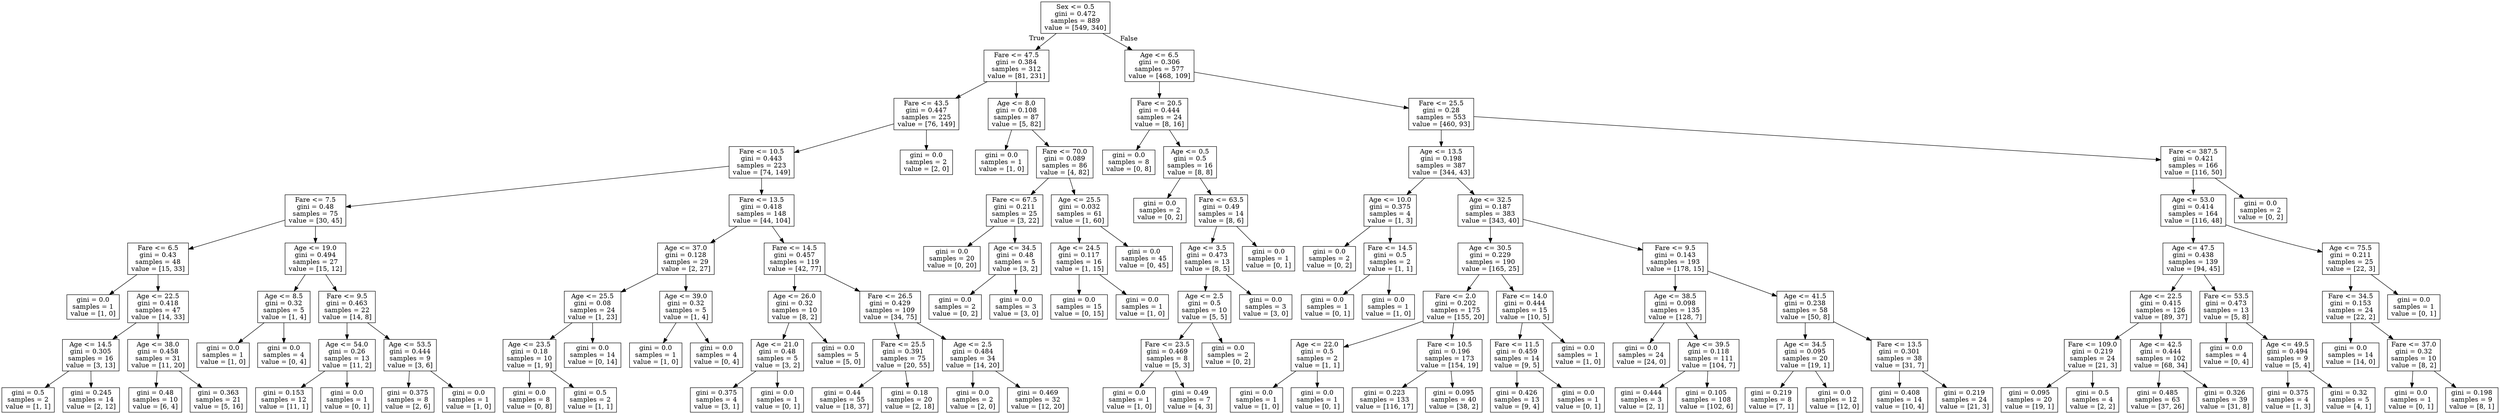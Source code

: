 digraph Tree {
node [shape=box] ;
0 [label="Sex <= 0.5\ngini = 0.472\nsamples = 889\nvalue = [549, 340]"] ;
1 [label="Fare <= 47.5\ngini = 0.384\nsamples = 312\nvalue = [81, 231]"] ;
0 -> 1 [labeldistance=2.5, labelangle=45, headlabel="True"] ;
2 [label="Fare <= 43.5\ngini = 0.447\nsamples = 225\nvalue = [76, 149]"] ;
1 -> 2 ;
3 [label="Fare <= 10.5\ngini = 0.443\nsamples = 223\nvalue = [74, 149]"] ;
2 -> 3 ;
4 [label="Fare <= 7.5\ngini = 0.48\nsamples = 75\nvalue = [30, 45]"] ;
3 -> 4 ;
5 [label="Fare <= 6.5\ngini = 0.43\nsamples = 48\nvalue = [15, 33]"] ;
4 -> 5 ;
6 [label="gini = 0.0\nsamples = 1\nvalue = [1, 0]"] ;
5 -> 6 ;
7 [label="Age <= 22.5\ngini = 0.418\nsamples = 47\nvalue = [14, 33]"] ;
5 -> 7 ;
8 [label="Age <= 14.5\ngini = 0.305\nsamples = 16\nvalue = [3, 13]"] ;
7 -> 8 ;
9 [label="gini = 0.5\nsamples = 2\nvalue = [1, 1]"] ;
8 -> 9 ;
10 [label="gini = 0.245\nsamples = 14\nvalue = [2, 12]"] ;
8 -> 10 ;
11 [label="Age <= 38.0\ngini = 0.458\nsamples = 31\nvalue = [11, 20]"] ;
7 -> 11 ;
12 [label="gini = 0.48\nsamples = 10\nvalue = [6, 4]"] ;
11 -> 12 ;
13 [label="gini = 0.363\nsamples = 21\nvalue = [5, 16]"] ;
11 -> 13 ;
14 [label="Age <= 19.0\ngini = 0.494\nsamples = 27\nvalue = [15, 12]"] ;
4 -> 14 ;
15 [label="Age <= 8.5\ngini = 0.32\nsamples = 5\nvalue = [1, 4]"] ;
14 -> 15 ;
16 [label="gini = 0.0\nsamples = 1\nvalue = [1, 0]"] ;
15 -> 16 ;
17 [label="gini = 0.0\nsamples = 4\nvalue = [0, 4]"] ;
15 -> 17 ;
18 [label="Fare <= 9.5\ngini = 0.463\nsamples = 22\nvalue = [14, 8]"] ;
14 -> 18 ;
19 [label="Age <= 54.0\ngini = 0.26\nsamples = 13\nvalue = [11, 2]"] ;
18 -> 19 ;
20 [label="gini = 0.153\nsamples = 12\nvalue = [11, 1]"] ;
19 -> 20 ;
21 [label="gini = 0.0\nsamples = 1\nvalue = [0, 1]"] ;
19 -> 21 ;
22 [label="Age <= 53.5\ngini = 0.444\nsamples = 9\nvalue = [3, 6]"] ;
18 -> 22 ;
23 [label="gini = 0.375\nsamples = 8\nvalue = [2, 6]"] ;
22 -> 23 ;
24 [label="gini = 0.0\nsamples = 1\nvalue = [1, 0]"] ;
22 -> 24 ;
25 [label="Fare <= 13.5\ngini = 0.418\nsamples = 148\nvalue = [44, 104]"] ;
3 -> 25 ;
26 [label="Age <= 37.0\ngini = 0.128\nsamples = 29\nvalue = [2, 27]"] ;
25 -> 26 ;
27 [label="Age <= 25.5\ngini = 0.08\nsamples = 24\nvalue = [1, 23]"] ;
26 -> 27 ;
28 [label="Age <= 23.5\ngini = 0.18\nsamples = 10\nvalue = [1, 9]"] ;
27 -> 28 ;
29 [label="gini = 0.0\nsamples = 8\nvalue = [0, 8]"] ;
28 -> 29 ;
30 [label="gini = 0.5\nsamples = 2\nvalue = [1, 1]"] ;
28 -> 30 ;
31 [label="gini = 0.0\nsamples = 14\nvalue = [0, 14]"] ;
27 -> 31 ;
32 [label="Age <= 39.0\ngini = 0.32\nsamples = 5\nvalue = [1, 4]"] ;
26 -> 32 ;
33 [label="gini = 0.0\nsamples = 1\nvalue = [1, 0]"] ;
32 -> 33 ;
34 [label="gini = 0.0\nsamples = 4\nvalue = [0, 4]"] ;
32 -> 34 ;
35 [label="Fare <= 14.5\ngini = 0.457\nsamples = 119\nvalue = [42, 77]"] ;
25 -> 35 ;
36 [label="Age <= 26.0\ngini = 0.32\nsamples = 10\nvalue = [8, 2]"] ;
35 -> 36 ;
37 [label="Age <= 21.0\ngini = 0.48\nsamples = 5\nvalue = [3, 2]"] ;
36 -> 37 ;
38 [label="gini = 0.375\nsamples = 4\nvalue = [3, 1]"] ;
37 -> 38 ;
39 [label="gini = 0.0\nsamples = 1\nvalue = [0, 1]"] ;
37 -> 39 ;
40 [label="gini = 0.0\nsamples = 5\nvalue = [5, 0]"] ;
36 -> 40 ;
41 [label="Fare <= 26.5\ngini = 0.429\nsamples = 109\nvalue = [34, 75]"] ;
35 -> 41 ;
42 [label="Fare <= 25.5\ngini = 0.391\nsamples = 75\nvalue = [20, 55]"] ;
41 -> 42 ;
43 [label="gini = 0.44\nsamples = 55\nvalue = [18, 37]"] ;
42 -> 43 ;
44 [label="gini = 0.18\nsamples = 20\nvalue = [2, 18]"] ;
42 -> 44 ;
45 [label="Age <= 2.5\ngini = 0.484\nsamples = 34\nvalue = [14, 20]"] ;
41 -> 45 ;
46 [label="gini = 0.0\nsamples = 2\nvalue = [2, 0]"] ;
45 -> 46 ;
47 [label="gini = 0.469\nsamples = 32\nvalue = [12, 20]"] ;
45 -> 47 ;
48 [label="gini = 0.0\nsamples = 2\nvalue = [2, 0]"] ;
2 -> 48 ;
49 [label="Age <= 8.0\ngini = 0.108\nsamples = 87\nvalue = [5, 82]"] ;
1 -> 49 ;
50 [label="gini = 0.0\nsamples = 1\nvalue = [1, 0]"] ;
49 -> 50 ;
51 [label="Fare <= 70.0\ngini = 0.089\nsamples = 86\nvalue = [4, 82]"] ;
49 -> 51 ;
52 [label="Fare <= 67.5\ngini = 0.211\nsamples = 25\nvalue = [3, 22]"] ;
51 -> 52 ;
53 [label="gini = 0.0\nsamples = 20\nvalue = [0, 20]"] ;
52 -> 53 ;
54 [label="Age <= 34.5\ngini = 0.48\nsamples = 5\nvalue = [3, 2]"] ;
52 -> 54 ;
55 [label="gini = 0.0\nsamples = 2\nvalue = [0, 2]"] ;
54 -> 55 ;
56 [label="gini = 0.0\nsamples = 3\nvalue = [3, 0]"] ;
54 -> 56 ;
57 [label="Age <= 25.5\ngini = 0.032\nsamples = 61\nvalue = [1, 60]"] ;
51 -> 57 ;
58 [label="Age <= 24.5\ngini = 0.117\nsamples = 16\nvalue = [1, 15]"] ;
57 -> 58 ;
59 [label="gini = 0.0\nsamples = 15\nvalue = [0, 15]"] ;
58 -> 59 ;
60 [label="gini = 0.0\nsamples = 1\nvalue = [1, 0]"] ;
58 -> 60 ;
61 [label="gini = 0.0\nsamples = 45\nvalue = [0, 45]"] ;
57 -> 61 ;
62 [label="Age <= 6.5\ngini = 0.306\nsamples = 577\nvalue = [468, 109]"] ;
0 -> 62 [labeldistance=2.5, labelangle=-45, headlabel="False"] ;
63 [label="Fare <= 20.5\ngini = 0.444\nsamples = 24\nvalue = [8, 16]"] ;
62 -> 63 ;
64 [label="gini = 0.0\nsamples = 8\nvalue = [0, 8]"] ;
63 -> 64 ;
65 [label="Age <= 0.5\ngini = 0.5\nsamples = 16\nvalue = [8, 8]"] ;
63 -> 65 ;
66 [label="gini = 0.0\nsamples = 2\nvalue = [0, 2]"] ;
65 -> 66 ;
67 [label="Fare <= 63.5\ngini = 0.49\nsamples = 14\nvalue = [8, 6]"] ;
65 -> 67 ;
68 [label="Age <= 3.5\ngini = 0.473\nsamples = 13\nvalue = [8, 5]"] ;
67 -> 68 ;
69 [label="Age <= 2.5\ngini = 0.5\nsamples = 10\nvalue = [5, 5]"] ;
68 -> 69 ;
70 [label="Fare <= 23.5\ngini = 0.469\nsamples = 8\nvalue = [5, 3]"] ;
69 -> 70 ;
71 [label="gini = 0.0\nsamples = 1\nvalue = [1, 0]"] ;
70 -> 71 ;
72 [label="gini = 0.49\nsamples = 7\nvalue = [4, 3]"] ;
70 -> 72 ;
73 [label="gini = 0.0\nsamples = 2\nvalue = [0, 2]"] ;
69 -> 73 ;
74 [label="gini = 0.0\nsamples = 3\nvalue = [3, 0]"] ;
68 -> 74 ;
75 [label="gini = 0.0\nsamples = 1\nvalue = [0, 1]"] ;
67 -> 75 ;
76 [label="Fare <= 25.5\ngini = 0.28\nsamples = 553\nvalue = [460, 93]"] ;
62 -> 76 ;
77 [label="Age <= 13.5\ngini = 0.198\nsamples = 387\nvalue = [344, 43]"] ;
76 -> 77 ;
78 [label="Age <= 10.0\ngini = 0.375\nsamples = 4\nvalue = [1, 3]"] ;
77 -> 78 ;
79 [label="gini = 0.0\nsamples = 2\nvalue = [0, 2]"] ;
78 -> 79 ;
80 [label="Fare <= 14.5\ngini = 0.5\nsamples = 2\nvalue = [1, 1]"] ;
78 -> 80 ;
81 [label="gini = 0.0\nsamples = 1\nvalue = [0, 1]"] ;
80 -> 81 ;
82 [label="gini = 0.0\nsamples = 1\nvalue = [1, 0]"] ;
80 -> 82 ;
83 [label="Age <= 32.5\ngini = 0.187\nsamples = 383\nvalue = [343, 40]"] ;
77 -> 83 ;
84 [label="Age <= 30.5\ngini = 0.229\nsamples = 190\nvalue = [165, 25]"] ;
83 -> 84 ;
85 [label="Fare <= 2.0\ngini = 0.202\nsamples = 175\nvalue = [155, 20]"] ;
84 -> 85 ;
86 [label="Age <= 22.0\ngini = 0.5\nsamples = 2\nvalue = [1, 1]"] ;
85 -> 86 ;
87 [label="gini = 0.0\nsamples = 1\nvalue = [1, 0]"] ;
86 -> 87 ;
88 [label="gini = 0.0\nsamples = 1\nvalue = [0, 1]"] ;
86 -> 88 ;
89 [label="Fare <= 10.5\ngini = 0.196\nsamples = 173\nvalue = [154, 19]"] ;
85 -> 89 ;
90 [label="gini = 0.223\nsamples = 133\nvalue = [116, 17]"] ;
89 -> 90 ;
91 [label="gini = 0.095\nsamples = 40\nvalue = [38, 2]"] ;
89 -> 91 ;
92 [label="Fare <= 14.0\ngini = 0.444\nsamples = 15\nvalue = [10, 5]"] ;
84 -> 92 ;
93 [label="Fare <= 11.5\ngini = 0.459\nsamples = 14\nvalue = [9, 5]"] ;
92 -> 93 ;
94 [label="gini = 0.426\nsamples = 13\nvalue = [9, 4]"] ;
93 -> 94 ;
95 [label="gini = 0.0\nsamples = 1\nvalue = [0, 1]"] ;
93 -> 95 ;
96 [label="gini = 0.0\nsamples = 1\nvalue = [1, 0]"] ;
92 -> 96 ;
97 [label="Fare <= 9.5\ngini = 0.143\nsamples = 193\nvalue = [178, 15]"] ;
83 -> 97 ;
98 [label="Age <= 38.5\ngini = 0.098\nsamples = 135\nvalue = [128, 7]"] ;
97 -> 98 ;
99 [label="gini = 0.0\nsamples = 24\nvalue = [24, 0]"] ;
98 -> 99 ;
100 [label="Age <= 39.5\ngini = 0.118\nsamples = 111\nvalue = [104, 7]"] ;
98 -> 100 ;
101 [label="gini = 0.444\nsamples = 3\nvalue = [2, 1]"] ;
100 -> 101 ;
102 [label="gini = 0.105\nsamples = 108\nvalue = [102, 6]"] ;
100 -> 102 ;
103 [label="Age <= 41.5\ngini = 0.238\nsamples = 58\nvalue = [50, 8]"] ;
97 -> 103 ;
104 [label="Age <= 34.5\ngini = 0.095\nsamples = 20\nvalue = [19, 1]"] ;
103 -> 104 ;
105 [label="gini = 0.219\nsamples = 8\nvalue = [7, 1]"] ;
104 -> 105 ;
106 [label="gini = 0.0\nsamples = 12\nvalue = [12, 0]"] ;
104 -> 106 ;
107 [label="Fare <= 13.5\ngini = 0.301\nsamples = 38\nvalue = [31, 7]"] ;
103 -> 107 ;
108 [label="gini = 0.408\nsamples = 14\nvalue = [10, 4]"] ;
107 -> 108 ;
109 [label="gini = 0.219\nsamples = 24\nvalue = [21, 3]"] ;
107 -> 109 ;
110 [label="Fare <= 387.5\ngini = 0.421\nsamples = 166\nvalue = [116, 50]"] ;
76 -> 110 ;
111 [label="Age <= 53.0\ngini = 0.414\nsamples = 164\nvalue = [116, 48]"] ;
110 -> 111 ;
112 [label="Age <= 47.5\ngini = 0.438\nsamples = 139\nvalue = [94, 45]"] ;
111 -> 112 ;
113 [label="Age <= 22.5\ngini = 0.415\nsamples = 126\nvalue = [89, 37]"] ;
112 -> 113 ;
114 [label="Fare <= 109.0\ngini = 0.219\nsamples = 24\nvalue = [21, 3]"] ;
113 -> 114 ;
115 [label="gini = 0.095\nsamples = 20\nvalue = [19, 1]"] ;
114 -> 115 ;
116 [label="gini = 0.5\nsamples = 4\nvalue = [2, 2]"] ;
114 -> 116 ;
117 [label="Age <= 42.5\ngini = 0.444\nsamples = 102\nvalue = [68, 34]"] ;
113 -> 117 ;
118 [label="gini = 0.485\nsamples = 63\nvalue = [37, 26]"] ;
117 -> 118 ;
119 [label="gini = 0.326\nsamples = 39\nvalue = [31, 8]"] ;
117 -> 119 ;
120 [label="Fare <= 53.5\ngini = 0.473\nsamples = 13\nvalue = [5, 8]"] ;
112 -> 120 ;
121 [label="gini = 0.0\nsamples = 4\nvalue = [0, 4]"] ;
120 -> 121 ;
122 [label="Age <= 49.5\ngini = 0.494\nsamples = 9\nvalue = [5, 4]"] ;
120 -> 122 ;
123 [label="gini = 0.375\nsamples = 4\nvalue = [1, 3]"] ;
122 -> 123 ;
124 [label="gini = 0.32\nsamples = 5\nvalue = [4, 1]"] ;
122 -> 124 ;
125 [label="Age <= 75.5\ngini = 0.211\nsamples = 25\nvalue = [22, 3]"] ;
111 -> 125 ;
126 [label="Fare <= 34.5\ngini = 0.153\nsamples = 24\nvalue = [22, 2]"] ;
125 -> 126 ;
127 [label="gini = 0.0\nsamples = 14\nvalue = [14, 0]"] ;
126 -> 127 ;
128 [label="Fare <= 37.0\ngini = 0.32\nsamples = 10\nvalue = [8, 2]"] ;
126 -> 128 ;
129 [label="gini = 0.0\nsamples = 1\nvalue = [0, 1]"] ;
128 -> 129 ;
130 [label="gini = 0.198\nsamples = 9\nvalue = [8, 1]"] ;
128 -> 130 ;
131 [label="gini = 0.0\nsamples = 1\nvalue = [0, 1]"] ;
125 -> 131 ;
132 [label="gini = 0.0\nsamples = 2\nvalue = [0, 2]"] ;
110 -> 132 ;
}